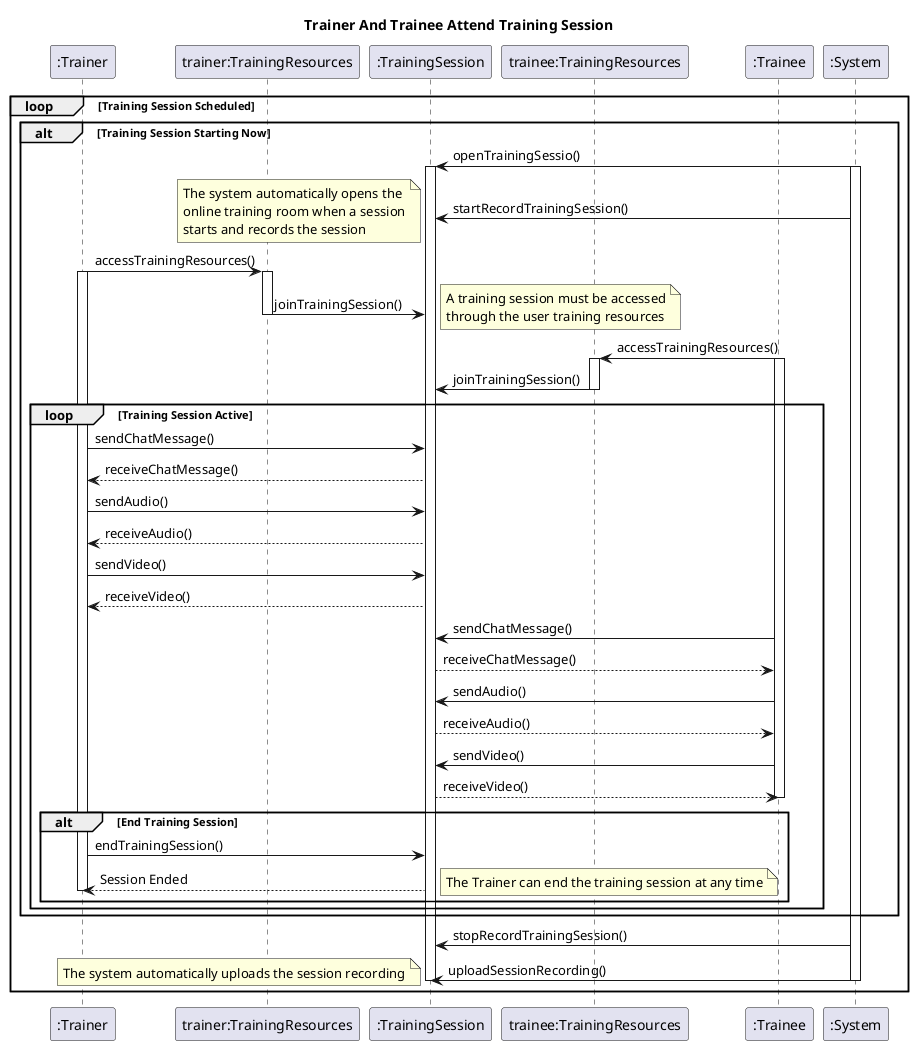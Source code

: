 @startuml
title "Trainer And Trainee Attend Training Session"

participant ":Trainer" as trainer
participant "trainer:TrainingResources" as trainerResources
participant ":TrainingSession" as trainingSession
participant "trainee:TrainingResources" as traineeResources
participant ":Trainee" as trainee
participant ":System" as system

loop Training Session Scheduled
    alt Training Session Starting Now
        ' open room
        system -> trainingSession : openTrainingSessio()
        activate system
        activate trainingSession
        system -> trainingSession : startRecordTrainingSession()
        note left: The system automatically opens the\nonline training room when a session\nstarts and records the session
        ' access resources
        trainer -> trainerResources : accessTrainingResources()
        activate trainer
        activate trainerResources
        ' join session
        trainerResources -> trainingSession : joinTrainingSession()
        deactivate trainerResources
        note right: A training session must be accessed\nthrough the user training resources
        trainee -> traineeResources : accessTrainingResources()
        activate trainee
        activate traineeResources
        traineeResources -> trainingSession : joinTrainingSession()
        deactivate traineeResources
        
        ' trainer session
        loop Training Session Active
            trainer -> trainingSession : sendChatMessage()
            trainingSession --> trainer : receiveChatMessage()
            trainer -> trainingSession : sendAudio()
            trainingSession --> trainer : receiveAudio()
            trainer -> trainingSession : sendVideo()
            trainingSession --> trainer : receiveVideo()
        ' end
                
        ' trainee session
        ' loop Training Session Active
            trainee -> trainingSession : sendChatMessage()
            trainingSession --> trainee : receiveChatMessage()
            trainee -> trainingSession : sendAudio()
            trainingSession --> trainee : receiveAudio()
            trainee -> trainingSession : sendVideo()
            trainingSession --> trainee : receiveVideo()
            deactivate trainee

            ' end training session
            alt End Training Session
                trainer -> trainingSession : endTrainingSession()
                trainingSession --> trainer : Session Ended
                deactivate trainer
                note right: The Trainer can end the training session at any time

            end
        end
    end

    ' upload recording
    system -> trainingSession : stopRecordTrainingSession()
    system -> trainingSession : uploadSessionRecording()
    note left: The system automatically uploads the session recording
    deactivate system
    deactivate trainingSession
end

@enduml